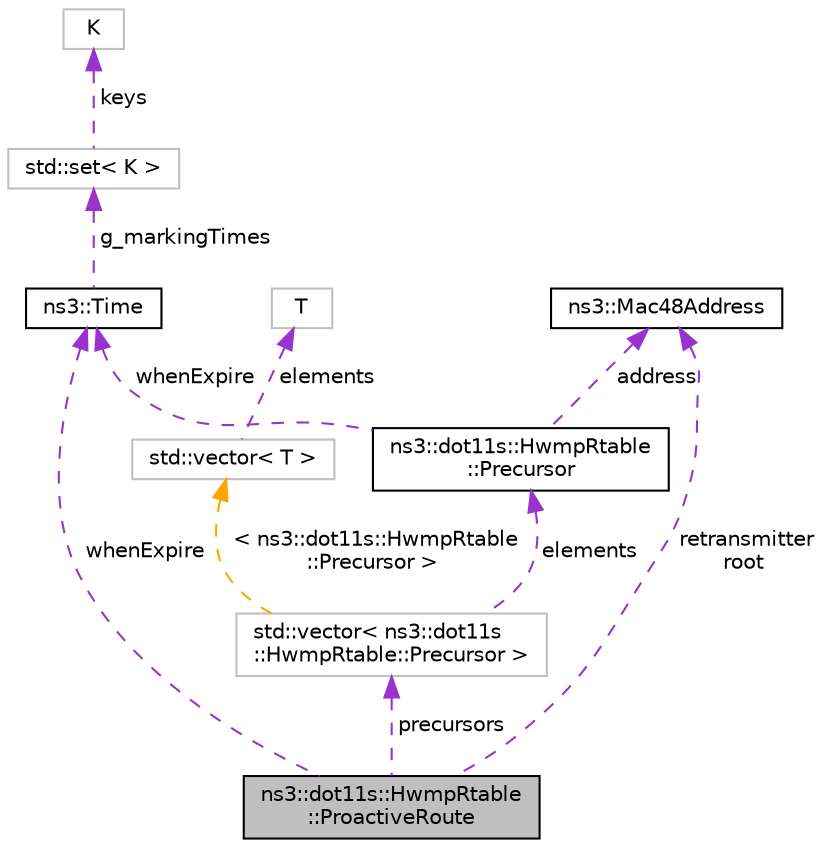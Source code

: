 digraph "ns3::dot11s::HwmpRtable::ProactiveRoute"
{
 // LATEX_PDF_SIZE
  edge [fontname="Helvetica",fontsize="10",labelfontname="Helvetica",labelfontsize="10"];
  node [fontname="Helvetica",fontsize="10",shape=record];
  Node1 [label="ns3::dot11s::HwmpRtable\l::ProactiveRoute",height=0.2,width=0.4,color="black", fillcolor="grey75", style="filled", fontcolor="black",tooltip="Route found in proactive mode."];
  Node2 -> Node1 [dir="back",color="darkorchid3",fontsize="10",style="dashed",label=" retransmitter\nroot" ,fontname="Helvetica"];
  Node2 [label="ns3::Mac48Address",height=0.2,width=0.4,color="black", fillcolor="white", style="filled",URL="$classns3_1_1_mac48_address.html",tooltip="an EUI-48 address"];
  Node3 -> Node1 [dir="back",color="darkorchid3",fontsize="10",style="dashed",label=" precursors" ,fontname="Helvetica"];
  Node3 [label="std::vector\< ns3::dot11s\l::HwmpRtable::Precursor \>",height=0.2,width=0.4,color="grey75", fillcolor="white", style="filled",tooltip=" "];
  Node4 -> Node3 [dir="back",color="darkorchid3",fontsize="10",style="dashed",label=" elements" ,fontname="Helvetica"];
  Node4 [label="ns3::dot11s::HwmpRtable\l::Precursor",height=0.2,width=0.4,color="black", fillcolor="white", style="filled",URL="$structns3_1_1dot11s_1_1_hwmp_rtable_1_1_precursor.html",tooltip="Route found in reactive mode."];
  Node2 -> Node4 [dir="back",color="darkorchid3",fontsize="10",style="dashed",label=" address" ,fontname="Helvetica"];
  Node5 -> Node4 [dir="back",color="darkorchid3",fontsize="10",style="dashed",label=" whenExpire" ,fontname="Helvetica"];
  Node5 [label="ns3::Time",height=0.2,width=0.4,color="black", fillcolor="white", style="filled",URL="$classns3_1_1_time.html",tooltip="Simulation virtual time values and global simulation resolution."];
  Node6 -> Node5 [dir="back",color="darkorchid3",fontsize="10",style="dashed",label=" g_markingTimes" ,fontname="Helvetica"];
  Node6 [label="std::set\< K \>",height=0.2,width=0.4,color="grey75", fillcolor="white", style="filled",tooltip=" "];
  Node7 -> Node6 [dir="back",color="darkorchid3",fontsize="10",style="dashed",label=" keys" ,fontname="Helvetica"];
  Node7 [label="K",height=0.2,width=0.4,color="grey75", fillcolor="white", style="filled",tooltip=" "];
  Node8 -> Node3 [dir="back",color="orange",fontsize="10",style="dashed",label=" \< ns3::dot11s::HwmpRtable\l::Precursor \>" ,fontname="Helvetica"];
  Node8 [label="std::vector\< T \>",height=0.2,width=0.4,color="grey75", fillcolor="white", style="filled",tooltip=" "];
  Node9 -> Node8 [dir="back",color="darkorchid3",fontsize="10",style="dashed",label=" elements" ,fontname="Helvetica"];
  Node9 [label="T",height=0.2,width=0.4,color="grey75", fillcolor="white", style="filled",tooltip=" "];
  Node5 -> Node1 [dir="back",color="darkorchid3",fontsize="10",style="dashed",label=" whenExpire" ,fontname="Helvetica"];
}

